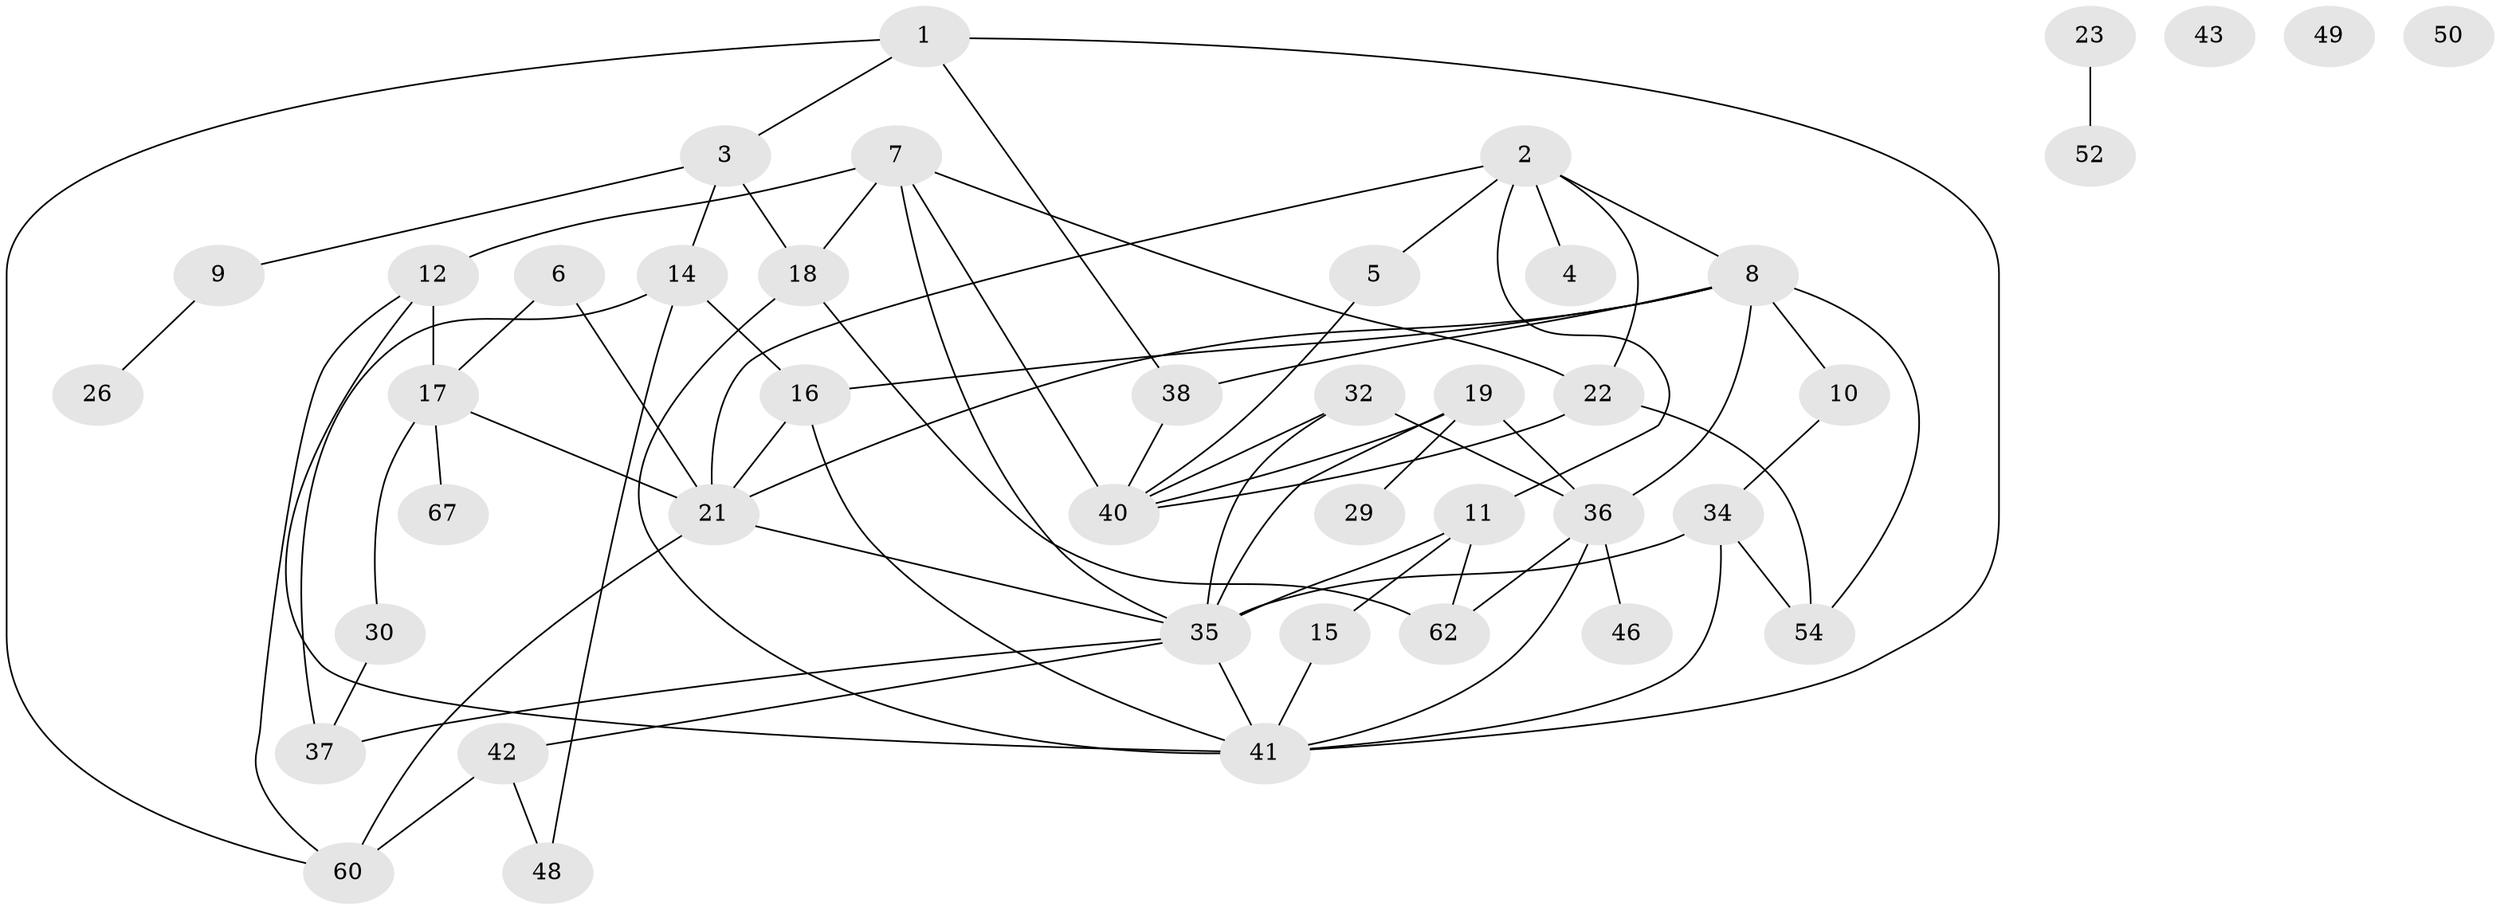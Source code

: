 // original degree distribution, {2: 0.23880597014925373, 3: 0.2537313432835821, 1: 0.14925373134328357, 7: 0.014925373134328358, 4: 0.13432835820895522, 5: 0.11940298507462686, 6: 0.04477611940298507, 0: 0.04477611940298507}
// Generated by graph-tools (version 1.1) at 2025/41/03/06/25 10:41:22]
// undirected, 43 vertices, 71 edges
graph export_dot {
graph [start="1"]
  node [color=gray90,style=filled];
  1 [super="+13"];
  2 [super="+53"];
  3 [super="+55"];
  4;
  5;
  6;
  7 [super="+58"];
  8 [super="+44"];
  9 [super="+28"];
  10 [super="+20"];
  11 [super="+31"];
  12 [super="+27"];
  14 [super="+25"];
  15;
  16 [super="+65"];
  17 [super="+51"];
  18 [super="+47"];
  19 [super="+33"];
  21 [super="+24"];
  22 [super="+39"];
  23 [super="+57"];
  26;
  29;
  30 [super="+45"];
  32;
  34;
  35 [super="+56"];
  36 [super="+61"];
  37;
  38;
  40 [super="+63"];
  41 [super="+66"];
  42;
  43;
  46;
  48;
  49;
  50;
  52;
  54 [super="+59"];
  60 [super="+64"];
  62;
  67;
  1 -- 3;
  1 -- 38;
  1 -- 41;
  1 -- 60;
  2 -- 8;
  2 -- 4;
  2 -- 5;
  2 -- 21;
  2 -- 11;
  2 -- 22;
  3 -- 18;
  3 -- 9;
  3 -- 14;
  5 -- 40;
  6 -- 17;
  6 -- 21;
  7 -- 18;
  7 -- 22;
  7 -- 35;
  7 -- 40;
  7 -- 12;
  8 -- 16;
  8 -- 54;
  8 -- 36;
  8 -- 21;
  8 -- 38;
  8 -- 10;
  9 -- 26;
  10 -- 34;
  11 -- 35;
  11 -- 62;
  11 -- 15;
  12 -- 17 [weight=2];
  12 -- 41;
  12 -- 60;
  14 -- 37;
  14 -- 16;
  14 -- 48;
  15 -- 41;
  16 -- 41;
  16 -- 21;
  17 -- 67;
  17 -- 30;
  17 -- 21;
  18 -- 41;
  18 -- 62;
  19 -- 29;
  19 -- 36;
  19 -- 35;
  19 -- 40;
  21 -- 60;
  21 -- 35;
  22 -- 54 [weight=2];
  22 -- 40;
  23 -- 52;
  30 -- 37;
  32 -- 35;
  32 -- 40;
  32 -- 36;
  34 -- 35;
  34 -- 41;
  34 -- 54;
  35 -- 37;
  35 -- 42;
  35 -- 41;
  36 -- 62;
  36 -- 41;
  36 -- 46;
  38 -- 40;
  42 -- 48;
  42 -- 60;
}

